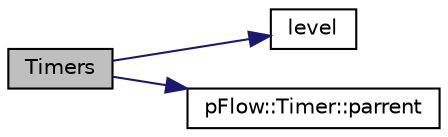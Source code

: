 digraph "Timers"
{
 // LATEX_PDF_SIZE
  edge [fontname="Helvetica",fontsize="10",labelfontname="Helvetica",labelfontsize="10"];
  node [fontname="Helvetica",fontsize="10",shape=record];
  rankdir="LR";
  Node1 [label="Timers",height=0.2,width=0.4,color="black", fillcolor="grey75", style="filled", fontcolor="black",tooltip=" "];
  Node1 -> Node2 [color="midnightblue",fontsize="10",style="solid",fontname="Helvetica"];
  Node2 [label="level",height=0.2,width=0.4,color="black", fillcolor="white", style="filled",URL="$classpFlow_1_1Timers.html#aec9d2fb116b20f02157e55c128b901ba",tooltip=" "];
  Node1 -> Node3 [color="midnightblue",fontsize="10",style="solid",fontname="Helvetica"];
  Node3 [label="pFlow::Timer::parrent",height=0.2,width=0.4,color="black", fillcolor="white", style="filled",URL="$classpFlow_1_1Timer.html#a25f65033983a14e73b08a59b5d7cd11a",tooltip=" "];
}
